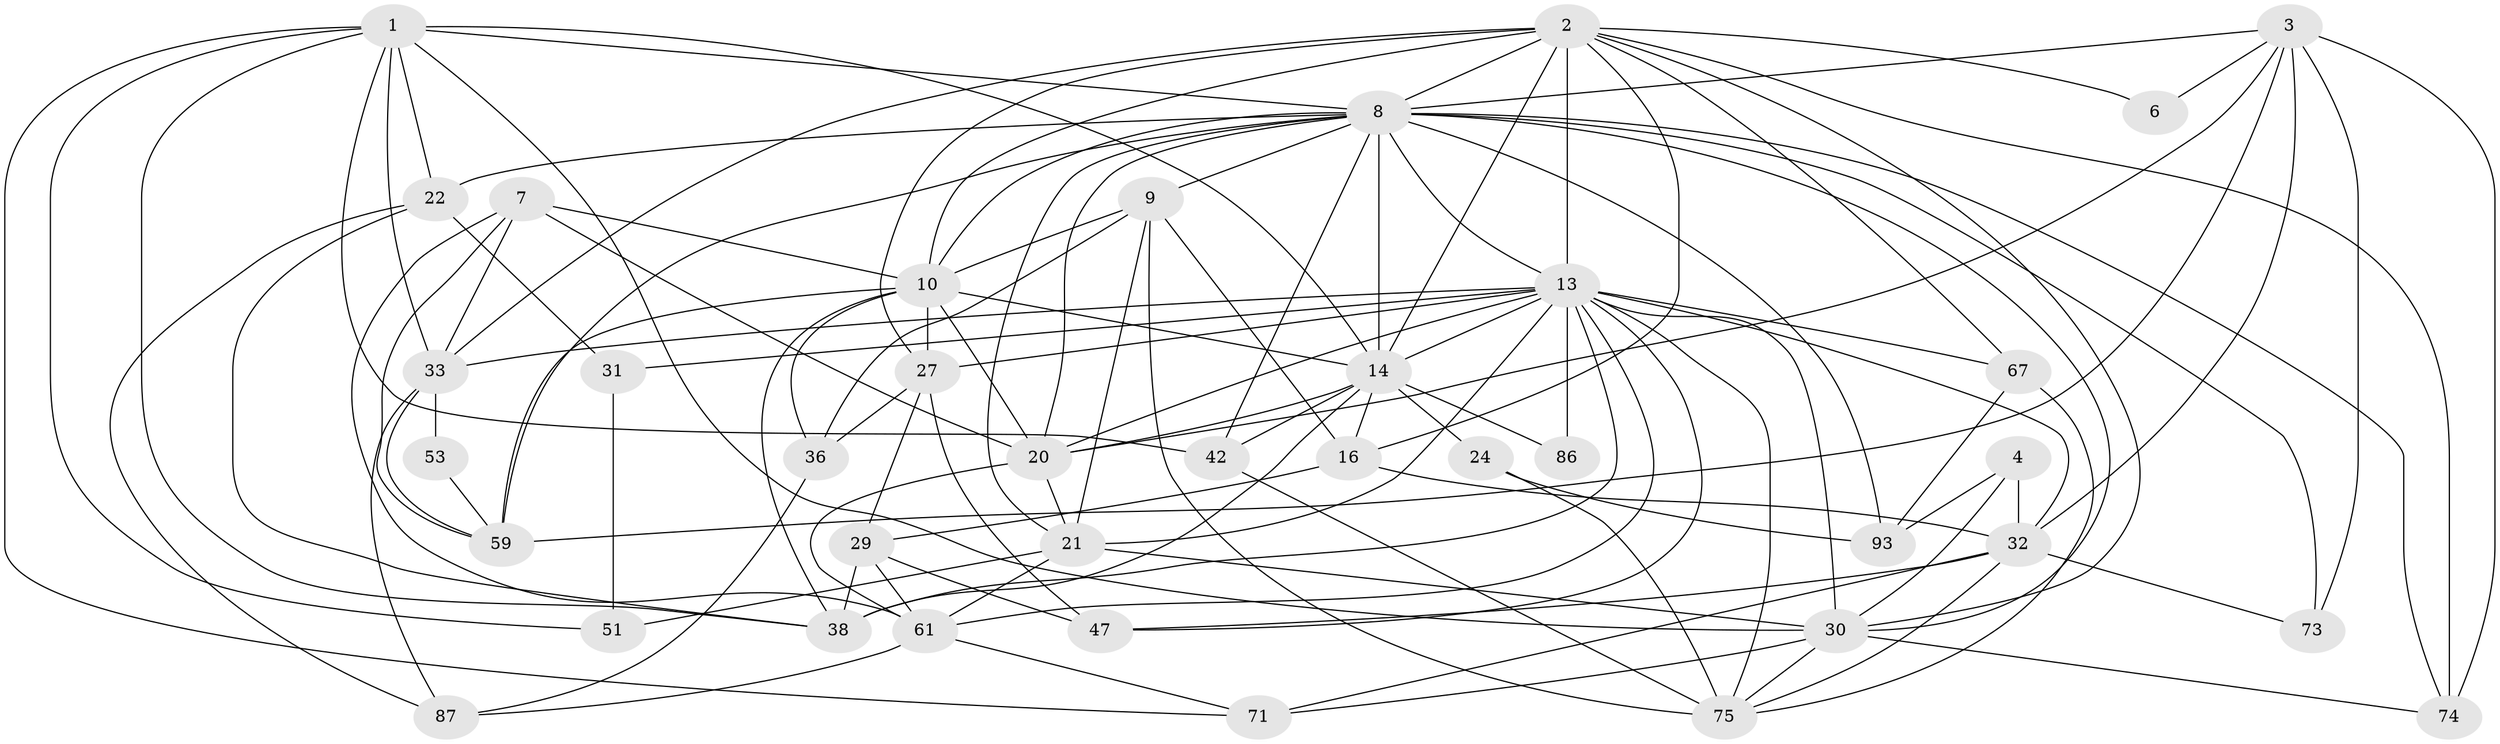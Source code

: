 // original degree distribution, {3: 0.32989690721649484, 4: 0.29896907216494845, 5: 0.21649484536082475, 6: 0.05154639175257732, 2: 0.061855670103092786, 8: 0.010309278350515464, 7: 0.030927835051546393}
// Generated by graph-tools (version 1.1) at 2025/18/03/04/25 18:18:46]
// undirected, 38 vertices, 115 edges
graph export_dot {
graph [start="1"]
  node [color=gray90,style=filled];
  1 [super="+5"];
  2 [super="+19+11+95"];
  3 [super="+64+48"];
  4;
  6;
  7 [super="+76"];
  8 [super="+55+26"];
  9 [super="+34+15+85"];
  10 [super="+84+18+89"];
  13 [super="+23+44+25"];
  14 [super="+97+65+80"];
  16 [super="+17"];
  20 [super="+35+40"];
  21 [super="+60+70"];
  22 [super="+28"];
  24;
  27 [super="+54"];
  29 [super="+37+72"];
  30 [super="+43"];
  31;
  32 [super="+52"];
  33 [super="+62"];
  36;
  38 [super="+66+81"];
  42 [super="+91"];
  47 [super="+88"];
  51;
  53;
  59 [super="+82"];
  61 [super="+92"];
  67;
  71 [super="+96"];
  73;
  74 [super="+90"];
  75 [super="+83"];
  86;
  87;
  93;
  1 -- 51;
  1 -- 71;
  1 -- 33;
  1 -- 38;
  1 -- 8;
  1 -- 42;
  1 -- 14;
  1 -- 22 [weight=2];
  1 -- 30;
  2 -- 6;
  2 -- 14;
  2 -- 16;
  2 -- 67;
  2 -- 13 [weight=2];
  2 -- 27;
  2 -- 30;
  2 -- 33;
  2 -- 10;
  2 -- 8;
  2 -- 74;
  3 -- 32 [weight=2];
  3 -- 73;
  3 -- 8 [weight=2];
  3 -- 20;
  3 -- 6;
  3 -- 59;
  3 -- 74 [weight=2];
  4 -- 93;
  4 -- 30;
  4 -- 32;
  7 -- 59;
  7 -- 33;
  7 -- 10;
  7 -- 20;
  7 -- 61;
  8 -- 14 [weight=2];
  8 -- 13 [weight=2];
  8 -- 9;
  8 -- 10;
  8 -- 73;
  8 -- 42;
  8 -- 74;
  8 -- 20;
  8 -- 21 [weight=2];
  8 -- 22;
  8 -- 59;
  8 -- 93;
  8 -- 30;
  9 -- 36;
  9 -- 21 [weight=2];
  9 -- 10;
  9 -- 75;
  9 -- 16;
  10 -- 59 [weight=2];
  10 -- 27;
  10 -- 20 [weight=2];
  10 -- 36;
  10 -- 38;
  10 -- 14;
  13 -- 31;
  13 -- 30 [weight=2];
  13 -- 67;
  13 -- 20;
  13 -- 86;
  13 -- 27;
  13 -- 47;
  13 -- 61;
  13 -- 38;
  13 -- 32;
  13 -- 14;
  13 -- 21 [weight=2];
  13 -- 33;
  13 -- 75;
  14 -- 20;
  14 -- 16;
  14 -- 86;
  14 -- 38;
  14 -- 42;
  14 -- 24;
  16 -- 32 [weight=2];
  16 -- 29;
  20 -- 21;
  20 -- 61;
  21 -- 51;
  21 -- 61;
  21 -- 30;
  22 -- 38;
  22 -- 87;
  22 -- 31;
  24 -- 93;
  24 -- 75;
  27 -- 47;
  27 -- 29;
  27 -- 36;
  29 -- 38 [weight=2];
  29 -- 47;
  29 -- 61;
  30 -- 71;
  30 -- 74;
  30 -- 75;
  31 -- 51;
  32 -- 75;
  32 -- 73;
  32 -- 71;
  32 -- 47;
  33 -- 87;
  33 -- 53;
  33 -- 59;
  36 -- 87;
  42 -- 75 [weight=2];
  53 -- 59;
  61 -- 87;
  61 -- 71;
  67 -- 93;
  67 -- 75;
}
